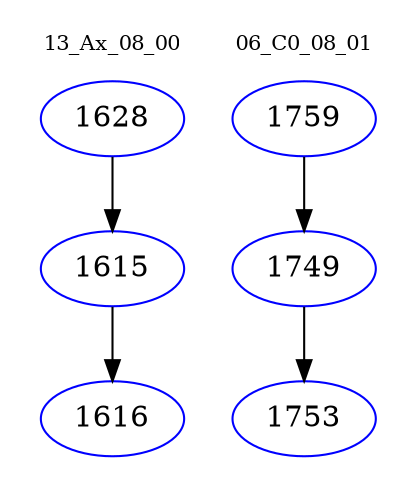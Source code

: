 digraph{
subgraph cluster_0 {
color = white
label = "13_Ax_08_00";
fontsize=10;
T0_1628 [label="1628", color="blue"]
T0_1628 -> T0_1615 [color="black"]
T0_1615 [label="1615", color="blue"]
T0_1615 -> T0_1616 [color="black"]
T0_1616 [label="1616", color="blue"]
}
subgraph cluster_1 {
color = white
label = "06_C0_08_01";
fontsize=10;
T1_1759 [label="1759", color="blue"]
T1_1759 -> T1_1749 [color="black"]
T1_1749 [label="1749", color="blue"]
T1_1749 -> T1_1753 [color="black"]
T1_1753 [label="1753", color="blue"]
}
}
